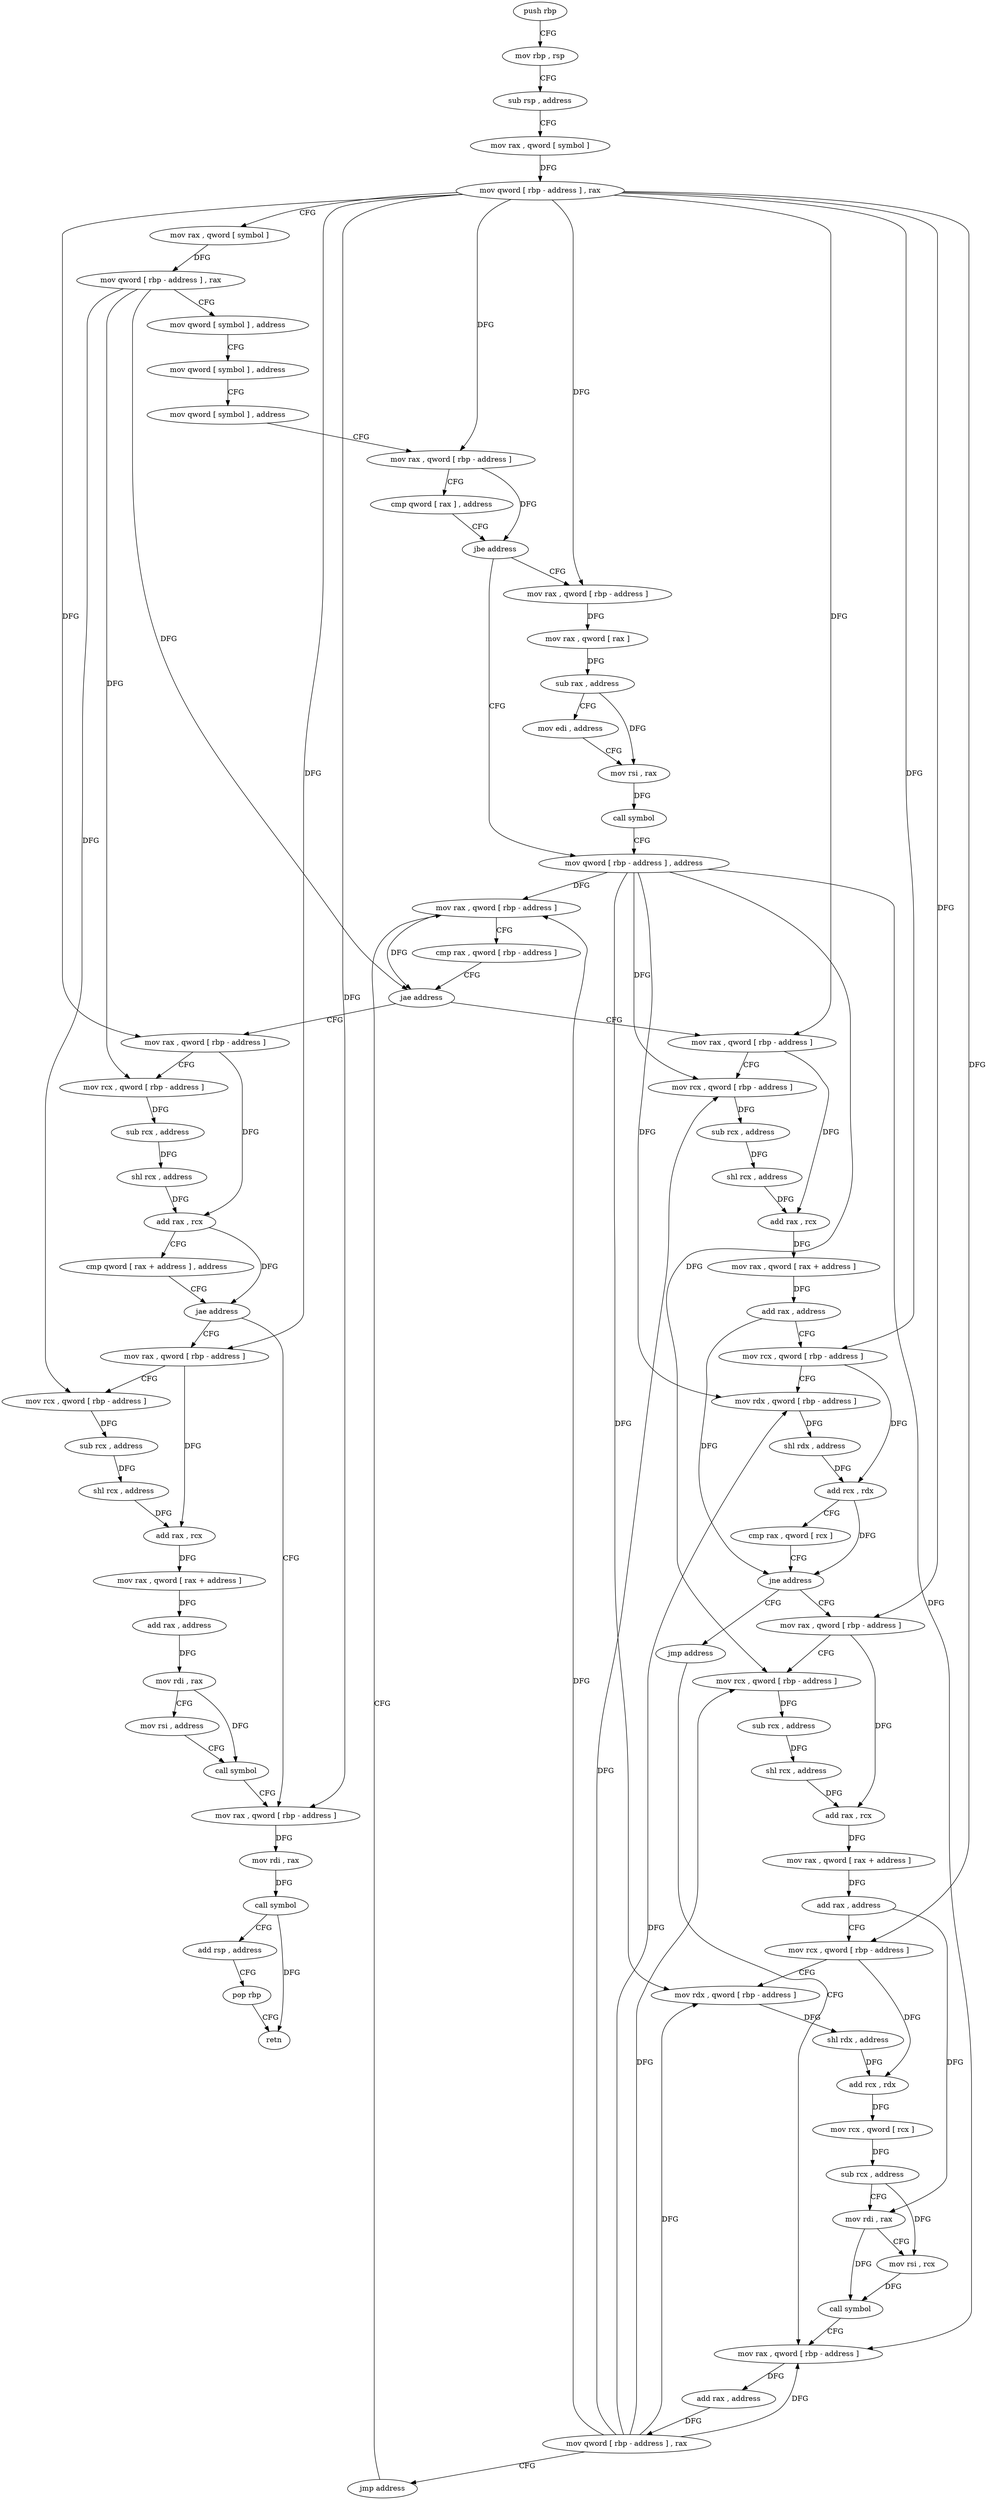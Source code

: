 digraph "func" {
"4207760" [label = "push rbp" ]
"4207761" [label = "mov rbp , rsp" ]
"4207764" [label = "sub rsp , address" ]
"4207768" [label = "mov rax , qword [ symbol ]" ]
"4207776" [label = "mov qword [ rbp - address ] , rax" ]
"4207780" [label = "mov rax , qword [ symbol ]" ]
"4207788" [label = "mov qword [ rbp - address ] , rax" ]
"4207792" [label = "mov qword [ symbol ] , address" ]
"4207804" [label = "mov qword [ symbol ] , address" ]
"4207816" [label = "mov qword [ symbol ] , address" ]
"4207828" [label = "mov rax , qword [ rbp - address ]" ]
"4207832" [label = "cmp qword [ rax ] , address" ]
"4207836" [label = "jbe address" ]
"4207868" [label = "mov qword [ rbp - address ] , address" ]
"4207842" [label = "mov rax , qword [ rbp - address ]" ]
"4207876" [label = "mov rax , qword [ rbp - address ]" ]
"4207846" [label = "mov rax , qword [ rax ]" ]
"4207849" [label = "sub rax , address" ]
"4207855" [label = "mov edi , address" ]
"4207860" [label = "mov rsi , rax" ]
"4207863" [label = "call symbol" ]
"4208038" [label = "mov rax , qword [ rbp - address ]" ]
"4208042" [label = "mov rcx , qword [ rbp - address ]" ]
"4208046" [label = "sub rcx , address" ]
"4208053" [label = "shl rcx , address" ]
"4208057" [label = "add rax , rcx" ]
"4208060" [label = "cmp qword [ rax + address ] , address" ]
"4208065" [label = "jae address" ]
"4208118" [label = "mov rax , qword [ rbp - address ]" ]
"4208071" [label = "mov rax , qword [ rbp - address ]" ]
"4207890" [label = "mov rax , qword [ rbp - address ]" ]
"4207894" [label = "mov rcx , qword [ rbp - address ]" ]
"4207898" [label = "sub rcx , address" ]
"4207905" [label = "shl rcx , address" ]
"4207909" [label = "add rax , rcx" ]
"4207912" [label = "mov rax , qword [ rax + address ]" ]
"4207916" [label = "add rax , address" ]
"4207922" [label = "mov rcx , qword [ rbp - address ]" ]
"4207926" [label = "mov rdx , qword [ rbp - address ]" ]
"4207930" [label = "shl rdx , address" ]
"4207934" [label = "add rcx , rdx" ]
"4207937" [label = "cmp rax , qword [ rcx ]" ]
"4207940" [label = "jne address" ]
"4207951" [label = "mov rax , qword [ rbp - address ]" ]
"4207946" [label = "jmp address" ]
"4208122" [label = "mov rdi , rax" ]
"4208125" [label = "call symbol" ]
"4208130" [label = "add rsp , address" ]
"4208134" [label = "pop rbp" ]
"4208135" [label = "retn" ]
"4208075" [label = "mov rcx , qword [ rbp - address ]" ]
"4208079" [label = "sub rcx , address" ]
"4208086" [label = "shl rcx , address" ]
"4208090" [label = "add rax , rcx" ]
"4208093" [label = "mov rax , qword [ rax + address ]" ]
"4208097" [label = "add rax , address" ]
"4208103" [label = "mov rdi , rax" ]
"4208106" [label = "mov rsi , address" ]
"4208113" [label = "call symbol" ]
"4207955" [label = "mov rcx , qword [ rbp - address ]" ]
"4207959" [label = "sub rcx , address" ]
"4207966" [label = "shl rcx , address" ]
"4207970" [label = "add rax , rcx" ]
"4207973" [label = "mov rax , qword [ rax + address ]" ]
"4207977" [label = "add rax , address" ]
"4207983" [label = "mov rcx , qword [ rbp - address ]" ]
"4207987" [label = "mov rdx , qword [ rbp - address ]" ]
"4207991" [label = "shl rdx , address" ]
"4207995" [label = "add rcx , rdx" ]
"4207998" [label = "mov rcx , qword [ rcx ]" ]
"4208001" [label = "sub rcx , address" ]
"4208008" [label = "mov rdi , rax" ]
"4208011" [label = "mov rsi , rcx" ]
"4208014" [label = "call symbol" ]
"4208019" [label = "mov rax , qword [ rbp - address ]" ]
"4207880" [label = "cmp rax , qword [ rbp - address ]" ]
"4207884" [label = "jae address" ]
"4208023" [label = "add rax , address" ]
"4208029" [label = "mov qword [ rbp - address ] , rax" ]
"4208033" [label = "jmp address" ]
"4207760" -> "4207761" [ label = "CFG" ]
"4207761" -> "4207764" [ label = "CFG" ]
"4207764" -> "4207768" [ label = "CFG" ]
"4207768" -> "4207776" [ label = "DFG" ]
"4207776" -> "4207780" [ label = "CFG" ]
"4207776" -> "4207828" [ label = "DFG" ]
"4207776" -> "4207842" [ label = "DFG" ]
"4207776" -> "4208038" [ label = "DFG" ]
"4207776" -> "4207890" [ label = "DFG" ]
"4207776" -> "4207922" [ label = "DFG" ]
"4207776" -> "4208118" [ label = "DFG" ]
"4207776" -> "4208071" [ label = "DFG" ]
"4207776" -> "4207951" [ label = "DFG" ]
"4207776" -> "4207983" [ label = "DFG" ]
"4207780" -> "4207788" [ label = "DFG" ]
"4207788" -> "4207792" [ label = "CFG" ]
"4207788" -> "4207884" [ label = "DFG" ]
"4207788" -> "4208042" [ label = "DFG" ]
"4207788" -> "4208075" [ label = "DFG" ]
"4207792" -> "4207804" [ label = "CFG" ]
"4207804" -> "4207816" [ label = "CFG" ]
"4207816" -> "4207828" [ label = "CFG" ]
"4207828" -> "4207832" [ label = "CFG" ]
"4207828" -> "4207836" [ label = "DFG" ]
"4207832" -> "4207836" [ label = "CFG" ]
"4207836" -> "4207868" [ label = "CFG" ]
"4207836" -> "4207842" [ label = "CFG" ]
"4207868" -> "4207876" [ label = "DFG" ]
"4207868" -> "4207894" [ label = "DFG" ]
"4207868" -> "4207926" [ label = "DFG" ]
"4207868" -> "4207955" [ label = "DFG" ]
"4207868" -> "4207987" [ label = "DFG" ]
"4207868" -> "4208019" [ label = "DFG" ]
"4207842" -> "4207846" [ label = "DFG" ]
"4207876" -> "4207880" [ label = "CFG" ]
"4207876" -> "4207884" [ label = "DFG" ]
"4207846" -> "4207849" [ label = "DFG" ]
"4207849" -> "4207855" [ label = "CFG" ]
"4207849" -> "4207860" [ label = "DFG" ]
"4207855" -> "4207860" [ label = "CFG" ]
"4207860" -> "4207863" [ label = "DFG" ]
"4207863" -> "4207868" [ label = "CFG" ]
"4208038" -> "4208042" [ label = "CFG" ]
"4208038" -> "4208057" [ label = "DFG" ]
"4208042" -> "4208046" [ label = "DFG" ]
"4208046" -> "4208053" [ label = "DFG" ]
"4208053" -> "4208057" [ label = "DFG" ]
"4208057" -> "4208060" [ label = "CFG" ]
"4208057" -> "4208065" [ label = "DFG" ]
"4208060" -> "4208065" [ label = "CFG" ]
"4208065" -> "4208118" [ label = "CFG" ]
"4208065" -> "4208071" [ label = "CFG" ]
"4208118" -> "4208122" [ label = "DFG" ]
"4208071" -> "4208075" [ label = "CFG" ]
"4208071" -> "4208090" [ label = "DFG" ]
"4207890" -> "4207894" [ label = "CFG" ]
"4207890" -> "4207909" [ label = "DFG" ]
"4207894" -> "4207898" [ label = "DFG" ]
"4207898" -> "4207905" [ label = "DFG" ]
"4207905" -> "4207909" [ label = "DFG" ]
"4207909" -> "4207912" [ label = "DFG" ]
"4207912" -> "4207916" [ label = "DFG" ]
"4207916" -> "4207922" [ label = "CFG" ]
"4207916" -> "4207940" [ label = "DFG" ]
"4207922" -> "4207926" [ label = "CFG" ]
"4207922" -> "4207934" [ label = "DFG" ]
"4207926" -> "4207930" [ label = "DFG" ]
"4207930" -> "4207934" [ label = "DFG" ]
"4207934" -> "4207937" [ label = "CFG" ]
"4207934" -> "4207940" [ label = "DFG" ]
"4207937" -> "4207940" [ label = "CFG" ]
"4207940" -> "4207951" [ label = "CFG" ]
"4207940" -> "4207946" [ label = "CFG" ]
"4207951" -> "4207955" [ label = "CFG" ]
"4207951" -> "4207970" [ label = "DFG" ]
"4207946" -> "4208019" [ label = "CFG" ]
"4208122" -> "4208125" [ label = "DFG" ]
"4208125" -> "4208130" [ label = "CFG" ]
"4208125" -> "4208135" [ label = "DFG" ]
"4208130" -> "4208134" [ label = "CFG" ]
"4208134" -> "4208135" [ label = "CFG" ]
"4208075" -> "4208079" [ label = "DFG" ]
"4208079" -> "4208086" [ label = "DFG" ]
"4208086" -> "4208090" [ label = "DFG" ]
"4208090" -> "4208093" [ label = "DFG" ]
"4208093" -> "4208097" [ label = "DFG" ]
"4208097" -> "4208103" [ label = "DFG" ]
"4208103" -> "4208106" [ label = "CFG" ]
"4208103" -> "4208113" [ label = "DFG" ]
"4208106" -> "4208113" [ label = "CFG" ]
"4208113" -> "4208118" [ label = "CFG" ]
"4207955" -> "4207959" [ label = "DFG" ]
"4207959" -> "4207966" [ label = "DFG" ]
"4207966" -> "4207970" [ label = "DFG" ]
"4207970" -> "4207973" [ label = "DFG" ]
"4207973" -> "4207977" [ label = "DFG" ]
"4207977" -> "4207983" [ label = "CFG" ]
"4207977" -> "4208008" [ label = "DFG" ]
"4207983" -> "4207987" [ label = "CFG" ]
"4207983" -> "4207995" [ label = "DFG" ]
"4207987" -> "4207991" [ label = "DFG" ]
"4207991" -> "4207995" [ label = "DFG" ]
"4207995" -> "4207998" [ label = "DFG" ]
"4207998" -> "4208001" [ label = "DFG" ]
"4208001" -> "4208008" [ label = "CFG" ]
"4208001" -> "4208011" [ label = "DFG" ]
"4208008" -> "4208011" [ label = "CFG" ]
"4208008" -> "4208014" [ label = "DFG" ]
"4208011" -> "4208014" [ label = "DFG" ]
"4208014" -> "4208019" [ label = "CFG" ]
"4208019" -> "4208023" [ label = "DFG" ]
"4207880" -> "4207884" [ label = "CFG" ]
"4207884" -> "4208038" [ label = "CFG" ]
"4207884" -> "4207890" [ label = "CFG" ]
"4208023" -> "4208029" [ label = "DFG" ]
"4208029" -> "4208033" [ label = "CFG" ]
"4208029" -> "4207876" [ label = "DFG" ]
"4208029" -> "4207894" [ label = "DFG" ]
"4208029" -> "4207926" [ label = "DFG" ]
"4208029" -> "4207955" [ label = "DFG" ]
"4208029" -> "4207987" [ label = "DFG" ]
"4208029" -> "4208019" [ label = "DFG" ]
"4208033" -> "4207876" [ label = "CFG" ]
}
